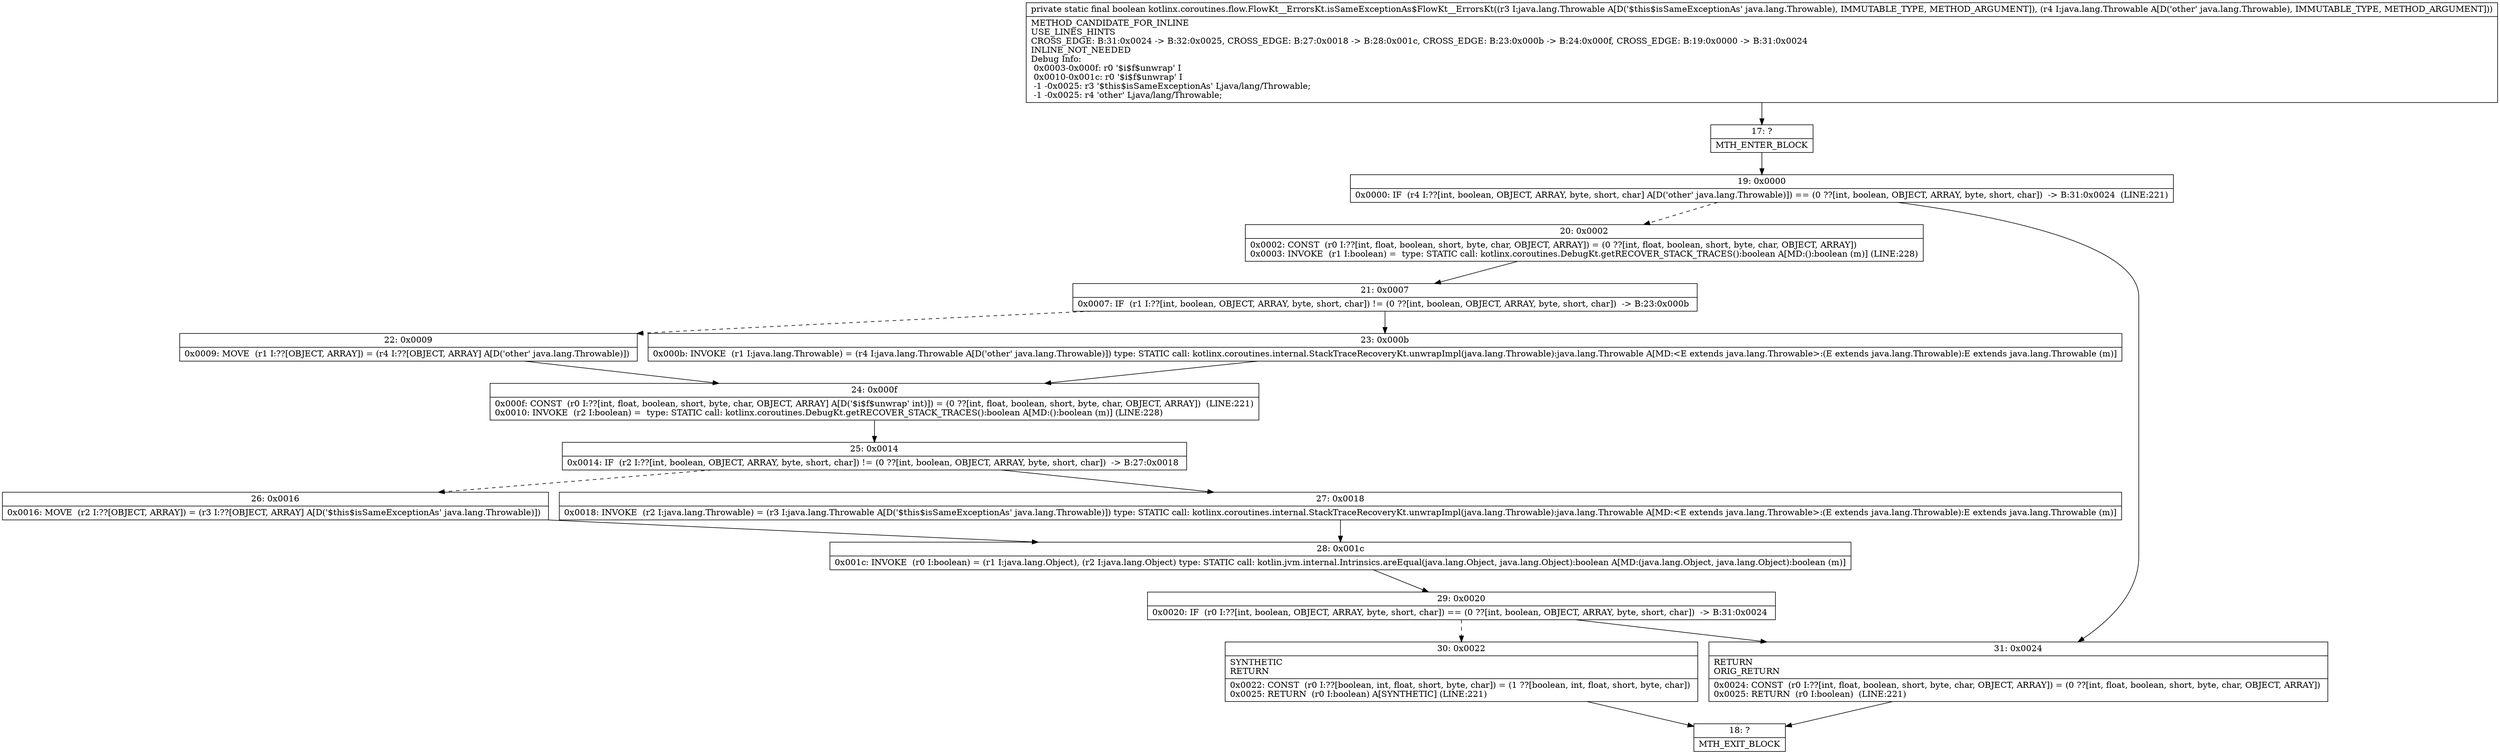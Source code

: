 digraph "CFG forkotlinx.coroutines.flow.FlowKt__ErrorsKt.isSameExceptionAs$FlowKt__ErrorsKt(Ljava\/lang\/Throwable;Ljava\/lang\/Throwable;)Z" {
Node_17 [shape=record,label="{17\:\ ?|MTH_ENTER_BLOCK\l}"];
Node_19 [shape=record,label="{19\:\ 0x0000|0x0000: IF  (r4 I:??[int, boolean, OBJECT, ARRAY, byte, short, char] A[D('other' java.lang.Throwable)]) == (0 ??[int, boolean, OBJECT, ARRAY, byte, short, char])  \-\> B:31:0x0024  (LINE:221)\l}"];
Node_20 [shape=record,label="{20\:\ 0x0002|0x0002: CONST  (r0 I:??[int, float, boolean, short, byte, char, OBJECT, ARRAY]) = (0 ??[int, float, boolean, short, byte, char, OBJECT, ARRAY]) \l0x0003: INVOKE  (r1 I:boolean) =  type: STATIC call: kotlinx.coroutines.DebugKt.getRECOVER_STACK_TRACES():boolean A[MD:():boolean (m)] (LINE:228)\l}"];
Node_21 [shape=record,label="{21\:\ 0x0007|0x0007: IF  (r1 I:??[int, boolean, OBJECT, ARRAY, byte, short, char]) != (0 ??[int, boolean, OBJECT, ARRAY, byte, short, char])  \-\> B:23:0x000b \l}"];
Node_22 [shape=record,label="{22\:\ 0x0009|0x0009: MOVE  (r1 I:??[OBJECT, ARRAY]) = (r4 I:??[OBJECT, ARRAY] A[D('other' java.lang.Throwable)]) \l}"];
Node_24 [shape=record,label="{24\:\ 0x000f|0x000f: CONST  (r0 I:??[int, float, boolean, short, byte, char, OBJECT, ARRAY] A[D('$i$f$unwrap' int)]) = (0 ??[int, float, boolean, short, byte, char, OBJECT, ARRAY])  (LINE:221)\l0x0010: INVOKE  (r2 I:boolean) =  type: STATIC call: kotlinx.coroutines.DebugKt.getRECOVER_STACK_TRACES():boolean A[MD:():boolean (m)] (LINE:228)\l}"];
Node_25 [shape=record,label="{25\:\ 0x0014|0x0014: IF  (r2 I:??[int, boolean, OBJECT, ARRAY, byte, short, char]) != (0 ??[int, boolean, OBJECT, ARRAY, byte, short, char])  \-\> B:27:0x0018 \l}"];
Node_26 [shape=record,label="{26\:\ 0x0016|0x0016: MOVE  (r2 I:??[OBJECT, ARRAY]) = (r3 I:??[OBJECT, ARRAY] A[D('$this$isSameExceptionAs' java.lang.Throwable)]) \l}"];
Node_28 [shape=record,label="{28\:\ 0x001c|0x001c: INVOKE  (r0 I:boolean) = (r1 I:java.lang.Object), (r2 I:java.lang.Object) type: STATIC call: kotlin.jvm.internal.Intrinsics.areEqual(java.lang.Object, java.lang.Object):boolean A[MD:(java.lang.Object, java.lang.Object):boolean (m)]\l}"];
Node_29 [shape=record,label="{29\:\ 0x0020|0x0020: IF  (r0 I:??[int, boolean, OBJECT, ARRAY, byte, short, char]) == (0 ??[int, boolean, OBJECT, ARRAY, byte, short, char])  \-\> B:31:0x0024 \l}"];
Node_30 [shape=record,label="{30\:\ 0x0022|SYNTHETIC\lRETURN\l|0x0022: CONST  (r0 I:??[boolean, int, float, short, byte, char]) = (1 ??[boolean, int, float, short, byte, char]) \l0x0025: RETURN  (r0 I:boolean) A[SYNTHETIC] (LINE:221)\l}"];
Node_18 [shape=record,label="{18\:\ ?|MTH_EXIT_BLOCK\l}"];
Node_27 [shape=record,label="{27\:\ 0x0018|0x0018: INVOKE  (r2 I:java.lang.Throwable) = (r3 I:java.lang.Throwable A[D('$this$isSameExceptionAs' java.lang.Throwable)]) type: STATIC call: kotlinx.coroutines.internal.StackTraceRecoveryKt.unwrapImpl(java.lang.Throwable):java.lang.Throwable A[MD:\<E extends java.lang.Throwable\>:(E extends java.lang.Throwable):E extends java.lang.Throwable (m)]\l}"];
Node_23 [shape=record,label="{23\:\ 0x000b|0x000b: INVOKE  (r1 I:java.lang.Throwable) = (r4 I:java.lang.Throwable A[D('other' java.lang.Throwable)]) type: STATIC call: kotlinx.coroutines.internal.StackTraceRecoveryKt.unwrapImpl(java.lang.Throwable):java.lang.Throwable A[MD:\<E extends java.lang.Throwable\>:(E extends java.lang.Throwable):E extends java.lang.Throwable (m)]\l}"];
Node_31 [shape=record,label="{31\:\ 0x0024|RETURN\lORIG_RETURN\l|0x0024: CONST  (r0 I:??[int, float, boolean, short, byte, char, OBJECT, ARRAY]) = (0 ??[int, float, boolean, short, byte, char, OBJECT, ARRAY]) \l0x0025: RETURN  (r0 I:boolean)  (LINE:221)\l}"];
MethodNode[shape=record,label="{private static final boolean kotlinx.coroutines.flow.FlowKt__ErrorsKt.isSameExceptionAs$FlowKt__ErrorsKt((r3 I:java.lang.Throwable A[D('$this$isSameExceptionAs' java.lang.Throwable), IMMUTABLE_TYPE, METHOD_ARGUMENT]), (r4 I:java.lang.Throwable A[D('other' java.lang.Throwable), IMMUTABLE_TYPE, METHOD_ARGUMENT]))  | METHOD_CANDIDATE_FOR_INLINE\lUSE_LINES_HINTS\lCROSS_EDGE: B:31:0x0024 \-\> B:32:0x0025, CROSS_EDGE: B:27:0x0018 \-\> B:28:0x001c, CROSS_EDGE: B:23:0x000b \-\> B:24:0x000f, CROSS_EDGE: B:19:0x0000 \-\> B:31:0x0024\lINLINE_NOT_NEEDED\lDebug Info:\l  0x0003\-0x000f: r0 '$i$f$unwrap' I\l  0x0010\-0x001c: r0 '$i$f$unwrap' I\l  \-1 \-0x0025: r3 '$this$isSameExceptionAs' Ljava\/lang\/Throwable;\l  \-1 \-0x0025: r4 'other' Ljava\/lang\/Throwable;\l}"];
MethodNode -> Node_17;Node_17 -> Node_19;
Node_19 -> Node_20[style=dashed];
Node_19 -> Node_31;
Node_20 -> Node_21;
Node_21 -> Node_22[style=dashed];
Node_21 -> Node_23;
Node_22 -> Node_24;
Node_24 -> Node_25;
Node_25 -> Node_26[style=dashed];
Node_25 -> Node_27;
Node_26 -> Node_28;
Node_28 -> Node_29;
Node_29 -> Node_30[style=dashed];
Node_29 -> Node_31;
Node_30 -> Node_18;
Node_27 -> Node_28;
Node_23 -> Node_24;
Node_31 -> Node_18;
}


